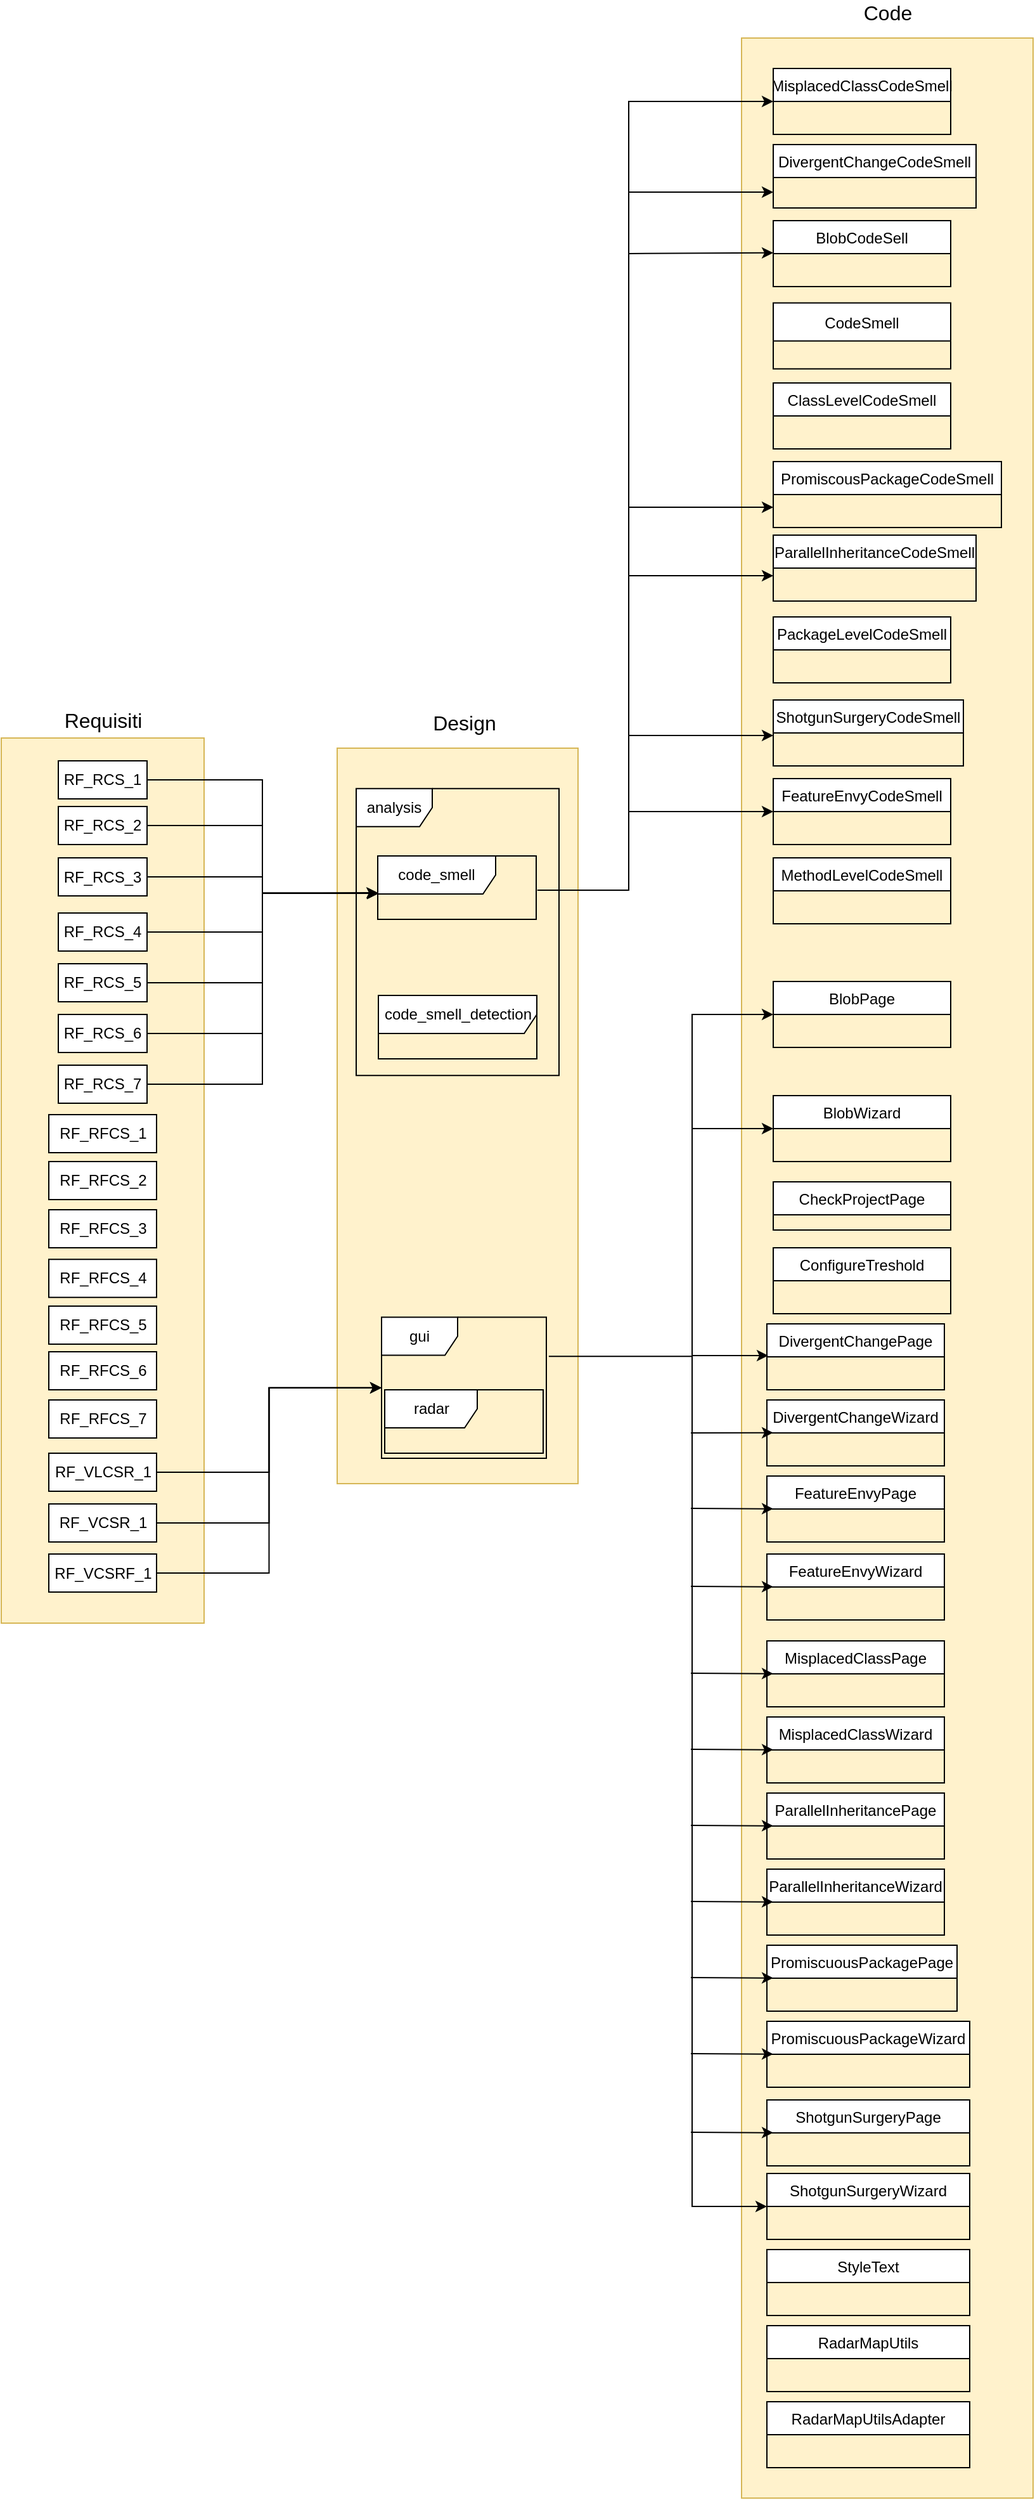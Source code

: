 <mxfile version="18.1.1" type="device"><diagram id="omjVIdMI0j78EckpS8r3" name="Page-1"><mxGraphModel dx="5114" dy="3099" grid="1" gridSize="10" guides="1" tooltips="1" connect="1" arrows="1" fold="1" page="1" pageScale="1" pageWidth="827" pageHeight="1169" math="0" shadow="0"><root><mxCell id="0"/><mxCell id="1" parent="0"/><mxCell id="1BuoXdEdj9g9K6j--a0f-65" value="" style="rounded=0;whiteSpace=wrap;html=1;fillColor=#fff2cc;strokeColor=#d6b656;" parent="1" vertex="1"><mxGeometry x="-1021" y="-400" width="230" height="1940" as="geometry"/></mxCell><mxCell id="1BuoXdEdj9g9K6j--a0f-1" value="" style="rounded=0;whiteSpace=wrap;html=1;fillColor=#fff2cc;strokeColor=#d6b656;" parent="1" vertex="1"><mxGeometry x="-1605" y="152" width="160" height="698" as="geometry"/></mxCell><mxCell id="1BuoXdEdj9g9K6j--a0f-4" value="RF_RCS_1" style="rounded=0;whiteSpace=wrap;html=1;" parent="1" vertex="1"><mxGeometry x="-1560" y="170" width="70" height="30" as="geometry"/></mxCell><mxCell id="vIYeBZmq3KHrT4NSOcYC-33" style="edgeStyle=orthogonalEdgeStyle;rounded=0;orthogonalLoop=1;jettySize=auto;html=1;entryX=0.005;entryY=0.59;entryDx=0;entryDy=0;entryPerimeter=0;" edge="1" parent="1" source="1BuoXdEdj9g9K6j--a0f-5" target="1BuoXdEdj9g9K6j--a0f-24"><mxGeometry relative="1" as="geometry"/></mxCell><mxCell id="1BuoXdEdj9g9K6j--a0f-5" value="RF_RCS_2" style="rounded=0;whiteSpace=wrap;html=1;" parent="1" vertex="1"><mxGeometry x="-1560" y="206" width="70" height="30" as="geometry"/></mxCell><mxCell id="vIYeBZmq3KHrT4NSOcYC-34" style="edgeStyle=orthogonalEdgeStyle;rounded=0;orthogonalLoop=1;jettySize=auto;html=1;entryX=0.005;entryY=0.59;entryDx=0;entryDy=0;entryPerimeter=0;" edge="1" parent="1" source="1BuoXdEdj9g9K6j--a0f-6" target="1BuoXdEdj9g9K6j--a0f-24"><mxGeometry relative="1" as="geometry"/></mxCell><mxCell id="1BuoXdEdj9g9K6j--a0f-6" value="RF_RCS_3" style="rounded=0;whiteSpace=wrap;html=1;" parent="1" vertex="1"><mxGeometry x="-1560" y="246.5" width="70" height="30" as="geometry"/></mxCell><mxCell id="1BuoXdEdj9g9K6j--a0f-18" value="" style="rounded=0;whiteSpace=wrap;html=1;fillColor=#fff2cc;strokeColor=#d6b656;" parent="1" vertex="1"><mxGeometry x="-1340" y="160" width="190" height="580" as="geometry"/></mxCell><mxCell id="1BuoXdEdj9g9K6j--a0f-21" value="analysis" style="shape=umlFrame;whiteSpace=wrap;html=1;" parent="1" vertex="1"><mxGeometry x="-1325" y="191.88" width="160" height="226.25" as="geometry"/></mxCell><mxCell id="1BuoXdEdj9g9K6j--a0f-23" value="code_smell_detection" style="shape=umlFrame;whiteSpace=wrap;html=1;width=125;height=30;" parent="1" vertex="1"><mxGeometry x="-1307.5" y="355" width="125" height="50" as="geometry"/></mxCell><mxCell id="1BuoXdEdj9g9K6j--a0f-84" style="edgeStyle=orthogonalEdgeStyle;rounded=0;orthogonalLoop=1;jettySize=auto;html=1;entryX=0;entryY=0.75;entryDx=0;entryDy=0;fontSize=16;exitX=1.007;exitY=0.54;exitDx=0;exitDy=0;exitPerimeter=0;" parent="1" source="1BuoXdEdj9g9K6j--a0f-24" target="1BuoXdEdj9g9K6j--a0f-33" edge="1"><mxGeometry relative="1" as="geometry"><Array as="points"><mxPoint x="-1110" y="272"/><mxPoint x="-1110" y="-278"/></Array></mxGeometry></mxCell><mxCell id="1BuoXdEdj9g9K6j--a0f-93" style="edgeStyle=orthogonalEdgeStyle;rounded=0;orthogonalLoop=1;jettySize=auto;html=1;entryX=0;entryY=0.5;entryDx=0;entryDy=0;fontSize=16;exitX=1.015;exitY=0.277;exitDx=0;exitDy=0;exitPerimeter=0;" parent="1" source="1BuoXdEdj9g9K6j--a0f-25" target="1BuoXdEdj9g9K6j--a0f-47" edge="1"><mxGeometry relative="1" as="geometry"><Array as="points"><mxPoint x="-1060" y="640"/><mxPoint x="-1060" y="460"/></Array></mxGeometry></mxCell><mxCell id="1BuoXdEdj9g9K6j--a0f-25" value="gui" style="shape=umlFrame;whiteSpace=wrap;html=1;" parent="1" vertex="1"><mxGeometry x="-1305" y="608.75" width="130" height="111.25" as="geometry"/></mxCell><mxCell id="1BuoXdEdj9g9K6j--a0f-27" value="ClassLevelCodeSmell" style="swimlane;fontStyle=0;childLayout=stackLayout;horizontal=1;startSize=26;horizontalStack=0;resizeParent=1;resizeParentMax=0;resizeLast=0;collapsible=1;marginBottom=0;" parent="1" vertex="1"><mxGeometry x="-996" y="-128" width="140" height="52" as="geometry"/></mxCell><mxCell id="1BuoXdEdj9g9K6j--a0f-31" value="BlobCodeSell" style="swimlane;fontStyle=0;childLayout=stackLayout;horizontal=1;startSize=26;horizontalStack=0;resizeParent=1;resizeParentMax=0;resizeLast=0;collapsible=1;marginBottom=0;" parent="1" vertex="1"><mxGeometry x="-996" y="-256" width="140" height="52" as="geometry"/></mxCell><mxCell id="1BuoXdEdj9g9K6j--a0f-32" value="CodeSmell" style="swimlane;fontStyle=0;childLayout=stackLayout;horizontal=1;startSize=30;horizontalStack=0;resizeParent=1;resizeParentMax=0;resizeLast=0;collapsible=1;marginBottom=0;" parent="1" vertex="1"><mxGeometry x="-996" y="-191.12" width="140" height="52" as="geometry"/></mxCell><mxCell id="1BuoXdEdj9g9K6j--a0f-33" value="DivergentChangeCodeSmell" style="swimlane;fontStyle=0;childLayout=stackLayout;horizontal=1;startSize=26;horizontalStack=0;resizeParent=1;resizeParentMax=0;resizeLast=0;collapsible=1;marginBottom=0;" parent="1" vertex="1"><mxGeometry x="-996" y="-316" width="160" height="50" as="geometry"/></mxCell><mxCell id="1BuoXdEdj9g9K6j--a0f-34" value="FeatureEnvyCodeSmell" style="swimlane;fontStyle=0;childLayout=stackLayout;horizontal=1;startSize=26;horizontalStack=0;resizeParent=1;resizeParentMax=0;resizeLast=0;collapsible=1;marginBottom=0;" parent="1" vertex="1"><mxGeometry x="-996" y="184" width="140" height="52" as="geometry"/></mxCell><mxCell id="1BuoXdEdj9g9K6j--a0f-35" value="MethodLevelCodeSmell" style="swimlane;fontStyle=0;childLayout=stackLayout;horizontal=1;startSize=26;horizontalStack=0;resizeParent=1;resizeParentMax=0;resizeLast=0;collapsible=1;marginBottom=0;" parent="1" vertex="1"><mxGeometry x="-996" y="246.5" width="140" height="52" as="geometry"/></mxCell><mxCell id="1BuoXdEdj9g9K6j--a0f-36" value="MisplacedClassCodeSmell" style="swimlane;fontStyle=0;childLayout=stackLayout;horizontal=1;startSize=26;horizontalStack=0;resizeParent=1;resizeParentMax=0;resizeLast=0;collapsible=1;marginBottom=0;" parent="1" vertex="1"><mxGeometry x="-996" y="-376" width="140" height="52" as="geometry"/></mxCell><mxCell id="1BuoXdEdj9g9K6j--a0f-37" value="PackageLevelCodeSmell" style="swimlane;fontStyle=0;childLayout=stackLayout;horizontal=1;startSize=26;horizontalStack=0;resizeParent=1;resizeParentMax=0;resizeLast=0;collapsible=1;marginBottom=0;" parent="1" vertex="1"><mxGeometry x="-996" y="56.5" width="140" height="52" as="geometry"/></mxCell><mxCell id="1BuoXdEdj9g9K6j--a0f-38" value="ParallelInheritanceCodeSmell" style="swimlane;fontStyle=0;childLayout=stackLayout;horizontal=1;startSize=26;horizontalStack=0;resizeParent=1;resizeParentMax=0;resizeLast=0;collapsible=1;marginBottom=0;" parent="1" vertex="1"><mxGeometry x="-996" y="-8" width="160" height="52" as="geometry"/></mxCell><mxCell id="1BuoXdEdj9g9K6j--a0f-39" value="PromiscousPackageCodeSmell" style="swimlane;fontStyle=0;childLayout=stackLayout;horizontal=1;startSize=26;horizontalStack=0;resizeParent=1;resizeParentMax=0;resizeLast=0;collapsible=1;marginBottom=0;" parent="1" vertex="1"><mxGeometry x="-996" y="-66" width="180" height="52" as="geometry"/></mxCell><mxCell id="1BuoXdEdj9g9K6j--a0f-40" value="ShotgunSurgeryCodeSmell" style="swimlane;fontStyle=0;childLayout=stackLayout;horizontal=1;startSize=26;horizontalStack=0;resizeParent=1;resizeParentMax=0;resizeLast=0;collapsible=1;marginBottom=0;" parent="1" vertex="1"><mxGeometry x="-996" y="122" width="150" height="52" as="geometry"/></mxCell><mxCell id="1BuoXdEdj9g9K6j--a0f-46" value="BlobPage" style="swimlane;fontStyle=0;childLayout=stackLayout;horizontal=1;startSize=26;horizontalStack=0;resizeParent=1;resizeParentMax=0;resizeLast=0;collapsible=1;marginBottom=0;" parent="1" vertex="1"><mxGeometry x="-996" y="344" width="140" height="52" as="geometry"/></mxCell><mxCell id="1BuoXdEdj9g9K6j--a0f-47" value="BlobWizard" style="swimlane;fontStyle=0;childLayout=stackLayout;horizontal=1;startSize=26;horizontalStack=0;resizeParent=1;resizeParentMax=0;resizeLast=0;collapsible=1;marginBottom=0;" parent="1" vertex="1"><mxGeometry x="-996" y="434" width="140" height="52" as="geometry"/></mxCell><mxCell id="1BuoXdEdj9g9K6j--a0f-49" value="ConfigureTreshold" style="swimlane;fontStyle=0;childLayout=stackLayout;horizontal=1;startSize=26;horizontalStack=0;resizeParent=1;resizeParentMax=0;resizeLast=0;collapsible=1;marginBottom=0;" parent="1" vertex="1"><mxGeometry x="-996" y="554" width="140" height="52" as="geometry"/></mxCell><mxCell id="1BuoXdEdj9g9K6j--a0f-50" value="DivergentChangePage" style="swimlane;fontStyle=0;childLayout=stackLayout;horizontal=1;startSize=26;horizontalStack=0;resizeParent=1;resizeParentMax=0;resizeLast=0;collapsible=1;marginBottom=0;" parent="1" vertex="1"><mxGeometry x="-1001" y="614" width="140" height="52" as="geometry"/></mxCell><mxCell id="1BuoXdEdj9g9K6j--a0f-95" value="" style="endArrow=classic;html=1;rounded=0;fontSize=16;" parent="1BuoXdEdj9g9K6j--a0f-50" edge="1"><mxGeometry width="50" height="50" relative="1" as="geometry"><mxPoint x="-59" y="25" as="sourcePoint"/><mxPoint x="1" y="25" as="targetPoint"/></mxGeometry></mxCell><mxCell id="1BuoXdEdj9g9K6j--a0f-51" value="DivergentChangeWizard" style="swimlane;fontStyle=0;childLayout=stackLayout;horizontal=1;startSize=26;horizontalStack=0;resizeParent=1;resizeParentMax=0;resizeLast=0;collapsible=1;marginBottom=0;" parent="1" vertex="1"><mxGeometry x="-1001" y="674" width="140" height="52" as="geometry"/></mxCell><mxCell id="1BuoXdEdj9g9K6j--a0f-52" value="FeatureEnvyPage" style="swimlane;fontStyle=0;childLayout=stackLayout;horizontal=1;startSize=26;horizontalStack=0;resizeParent=1;resizeParentMax=0;resizeLast=0;collapsible=1;marginBottom=0;" parent="1" vertex="1"><mxGeometry x="-1001" y="734" width="140" height="52" as="geometry"/></mxCell><mxCell id="1BuoXdEdj9g9K6j--a0f-53" value="FeatureEnvyWizard" style="swimlane;fontStyle=0;childLayout=stackLayout;horizontal=1;startSize=26;horizontalStack=0;resizeParent=1;resizeParentMax=0;resizeLast=0;collapsible=1;marginBottom=0;" parent="1" vertex="1"><mxGeometry x="-1001" y="795.5" width="140" height="52" as="geometry"/></mxCell><mxCell id="1BuoXdEdj9g9K6j--a0f-54" value="MisplacedClassPage" style="swimlane;fontStyle=0;childLayout=stackLayout;horizontal=1;startSize=26;horizontalStack=0;resizeParent=1;resizeParentMax=0;resizeLast=0;collapsible=1;marginBottom=0;" parent="1" vertex="1"><mxGeometry x="-1001" y="864" width="140" height="52" as="geometry"/></mxCell><mxCell id="1BuoXdEdj9g9K6j--a0f-55" value="MisplacedClassWizard" style="swimlane;fontStyle=0;childLayout=stackLayout;horizontal=1;startSize=26;horizontalStack=0;resizeParent=1;resizeParentMax=0;resizeLast=0;collapsible=1;marginBottom=0;" parent="1" vertex="1"><mxGeometry x="-1001" y="924" width="140" height="52" as="geometry"/></mxCell><mxCell id="1BuoXdEdj9g9K6j--a0f-56" value="ParallelInheritancePage" style="swimlane;fontStyle=0;childLayout=stackLayout;horizontal=1;startSize=26;horizontalStack=0;resizeParent=1;resizeParentMax=0;resizeLast=0;collapsible=1;marginBottom=0;" parent="1" vertex="1"><mxGeometry x="-1001" y="984" width="140" height="52" as="geometry"/></mxCell><mxCell id="1BuoXdEdj9g9K6j--a0f-57" value="ParallelInheritanceWizard" style="swimlane;fontStyle=0;childLayout=stackLayout;horizontal=1;startSize=26;horizontalStack=0;resizeParent=1;resizeParentMax=0;resizeLast=0;collapsible=1;marginBottom=0;" parent="1" vertex="1"><mxGeometry x="-1001" y="1044" width="140" height="52" as="geometry"/></mxCell><mxCell id="1BuoXdEdj9g9K6j--a0f-58" value="PromiscuousPackagePage" style="swimlane;fontStyle=0;childLayout=stackLayout;horizontal=1;startSize=26;horizontalStack=0;resizeParent=1;resizeParentMax=0;resizeLast=0;collapsible=1;marginBottom=0;" parent="1" vertex="1"><mxGeometry x="-1001" y="1104" width="150" height="52" as="geometry"/></mxCell><mxCell id="1BuoXdEdj9g9K6j--a0f-59" value="PromiscuousPackageWizard" style="swimlane;fontStyle=0;childLayout=stackLayout;horizontal=1;startSize=26;horizontalStack=0;resizeParent=1;resizeParentMax=0;resizeLast=0;collapsible=1;marginBottom=0;" parent="1" vertex="1"><mxGeometry x="-1001" y="1164" width="160" height="52" as="geometry"/></mxCell><mxCell id="1BuoXdEdj9g9K6j--a0f-60" value="ShotgunSurgeryPage" style="swimlane;fontStyle=0;childLayout=stackLayout;horizontal=1;startSize=26;horizontalStack=0;resizeParent=1;resizeParentMax=0;resizeLast=0;collapsible=1;marginBottom=0;" parent="1" vertex="1"><mxGeometry x="-1001" y="1226" width="160" height="52" as="geometry"/></mxCell><mxCell id="1BuoXdEdj9g9K6j--a0f-61" value="ShotgunSurgeryWizard" style="swimlane;fontStyle=0;childLayout=stackLayout;horizontal=1;startSize=26;horizontalStack=0;resizeParent=1;resizeParentMax=0;resizeLast=0;collapsible=1;marginBottom=0;" parent="1" vertex="1"><mxGeometry x="-1001" y="1284" width="160" height="52" as="geometry"/></mxCell><mxCell id="1BuoXdEdj9g9K6j--a0f-62" value="StyleText" style="swimlane;fontStyle=0;childLayout=stackLayout;horizontal=1;startSize=26;horizontalStack=0;resizeParent=1;resizeParentMax=0;resizeLast=0;collapsible=1;marginBottom=0;" parent="1" vertex="1"><mxGeometry x="-1001" y="1344" width="160" height="52" as="geometry"/></mxCell><mxCell id="1BuoXdEdj9g9K6j--a0f-63" value="RadarMapUtils" style="swimlane;fontStyle=0;childLayout=stackLayout;horizontal=1;startSize=26;horizontalStack=0;resizeParent=1;resizeParentMax=0;resizeLast=0;collapsible=1;marginBottom=0;" parent="1" vertex="1"><mxGeometry x="-1001" y="1404" width="160" height="52" as="geometry"/></mxCell><mxCell id="1BuoXdEdj9g9K6j--a0f-64" value="RadarMapUtilsAdapter" style="swimlane;fontStyle=0;childLayout=stackLayout;horizontal=1;startSize=26;horizontalStack=0;resizeParent=1;resizeParentMax=0;resizeLast=0;collapsible=1;marginBottom=0;" parent="1" vertex="1"><mxGeometry x="-1001" y="1464" width="160" height="52" as="geometry"/></mxCell><mxCell id="1BuoXdEdj9g9K6j--a0f-66" value="&lt;font style=&quot;font-size: 16px;&quot;&gt;Requisiti&lt;/font&gt;" style="text;html=1;align=center;verticalAlign=middle;resizable=0;points=[];autosize=1;strokeColor=none;fillColor=none;" parent="1" vertex="1"><mxGeometry x="-1565" y="128" width="80" height="20" as="geometry"/></mxCell><mxCell id="1BuoXdEdj9g9K6j--a0f-67" value="&lt;font style=&quot;font-size: 16px;&quot;&gt;Design&lt;/font&gt;" style="text;html=1;align=center;verticalAlign=middle;resizable=0;points=[];autosize=1;strokeColor=none;fillColor=none;" parent="1" vertex="1"><mxGeometry x="-1275" y="130" width="70" height="20" as="geometry"/></mxCell><mxCell id="1BuoXdEdj9g9K6j--a0f-68" value="&lt;font style=&quot;font-size: 16px;&quot;&gt;Code&lt;/font&gt;" style="text;html=1;align=center;verticalAlign=middle;resizable=0;points=[];autosize=1;strokeColor=none;fillColor=none;" parent="1" vertex="1"><mxGeometry x="-931" y="-430" width="50" height="20" as="geometry"/></mxCell><mxCell id="1BuoXdEdj9g9K6j--a0f-79" value="radar" style="shape=umlFrame;whiteSpace=wrap;html=1;width=73;height=30;" parent="1" vertex="1"><mxGeometry x="-1302.5" y="666" width="125" height="50" as="geometry"/></mxCell><mxCell id="1BuoXdEdj9g9K6j--a0f-86" value="" style="endArrow=classic;html=1;rounded=0;fontSize=16;" parent="1" edge="1"><mxGeometry width="50" height="50" relative="1" as="geometry"><mxPoint x="-1110" y="-230" as="sourcePoint"/><mxPoint x="-996" y="-230.62" as="targetPoint"/></mxGeometry></mxCell><mxCell id="1BuoXdEdj9g9K6j--a0f-88" value="" style="endArrow=classic;html=1;rounded=0;fontSize=16;" parent="1" edge="1"><mxGeometry width="50" height="50" relative="1" as="geometry"><mxPoint x="-1110" y="-30" as="sourcePoint"/><mxPoint x="-996" y="-30" as="targetPoint"/></mxGeometry></mxCell><mxCell id="1BuoXdEdj9g9K6j--a0f-89" value="" style="endArrow=classic;html=1;rounded=0;fontSize=16;" parent="1" edge="1"><mxGeometry width="50" height="50" relative="1" as="geometry"><mxPoint x="-1110" y="24" as="sourcePoint"/><mxPoint x="-996" y="24" as="targetPoint"/></mxGeometry></mxCell><mxCell id="1BuoXdEdj9g9K6j--a0f-90" value="" style="endArrow=classic;html=1;rounded=0;fontSize=16;" parent="1" edge="1"><mxGeometry width="50" height="50" relative="1" as="geometry"><mxPoint x="-1110" y="150" as="sourcePoint"/><mxPoint x="-996" y="150" as="targetPoint"/></mxGeometry></mxCell><mxCell id="1BuoXdEdj9g9K6j--a0f-91" value="" style="endArrow=classic;html=1;rounded=0;fontSize=16;" parent="1" edge="1"><mxGeometry width="50" height="50" relative="1" as="geometry"><mxPoint x="-1110" y="210" as="sourcePoint"/><mxPoint x="-996" y="210" as="targetPoint"/></mxGeometry></mxCell><mxCell id="1BuoXdEdj9g9K6j--a0f-92" value="" style="endArrow=classic;html=1;rounded=0;fontSize=16;" parent="1" edge="1"><mxGeometry width="50" height="50" relative="1" as="geometry"><mxPoint x="-1110" y="-270" as="sourcePoint"/><mxPoint x="-996" y="-350" as="targetPoint"/><Array as="points"><mxPoint x="-1110" y="-350"/></Array></mxGeometry></mxCell><mxCell id="1BuoXdEdj9g9K6j--a0f-96" value="" style="endArrow=classic;html=1;rounded=0;fontSize=16;entryX=0;entryY=0.5;entryDx=0;entryDy=0;" parent="1" target="1BuoXdEdj9g9K6j--a0f-61" edge="1"><mxGeometry width="50" height="50" relative="1" as="geometry"><mxPoint x="-1060" y="640" as="sourcePoint"/><mxPoint x="-1061" y="1330" as="targetPoint"/><Array as="points"><mxPoint x="-1060" y="1310"/></Array></mxGeometry></mxCell><mxCell id="1BuoXdEdj9g9K6j--a0f-98" value="" style="endArrow=classic;html=1;rounded=0;fontSize=16;" parent="1" edge="1"><mxGeometry width="50" height="50" relative="1" as="geometry"><mxPoint x="-1061" y="759.47" as="sourcePoint"/><mxPoint x="-996" y="759.85" as="targetPoint"/></mxGeometry></mxCell><mxCell id="1BuoXdEdj9g9K6j--a0f-97" value="" style="endArrow=classic;html=1;rounded=0;fontSize=16;" parent="1" edge="1"><mxGeometry width="50" height="50" relative="1" as="geometry"><mxPoint x="-1061" y="700" as="sourcePoint"/><mxPoint x="-996" y="699.85" as="targetPoint"/></mxGeometry></mxCell><mxCell id="1BuoXdEdj9g9K6j--a0f-99" value="" style="endArrow=classic;html=1;rounded=0;fontSize=16;" parent="1" edge="1"><mxGeometry width="50" height="50" relative="1" as="geometry"><mxPoint x="-1061" y="820.97" as="sourcePoint"/><mxPoint x="-996" y="821.35" as="targetPoint"/></mxGeometry></mxCell><mxCell id="1BuoXdEdj9g9K6j--a0f-100" value="" style="endArrow=classic;html=1;rounded=0;fontSize=16;" parent="1" edge="1"><mxGeometry width="50" height="50" relative="1" as="geometry"><mxPoint x="-1061" y="889.47" as="sourcePoint"/><mxPoint x="-996" y="889.85" as="targetPoint"/></mxGeometry></mxCell><mxCell id="1BuoXdEdj9g9K6j--a0f-101" value="" style="endArrow=classic;html=1;rounded=0;fontSize=16;" parent="1" edge="1"><mxGeometry width="50" height="50" relative="1" as="geometry"><mxPoint x="-1061" y="949.47" as="sourcePoint"/><mxPoint x="-996" y="949.85" as="targetPoint"/></mxGeometry></mxCell><mxCell id="1BuoXdEdj9g9K6j--a0f-102" value="" style="endArrow=classic;html=1;rounded=0;fontSize=16;" parent="1" edge="1"><mxGeometry width="50" height="50" relative="1" as="geometry"><mxPoint x="-1061" y="1009.47" as="sourcePoint"/><mxPoint x="-996" y="1009.85" as="targetPoint"/></mxGeometry></mxCell><mxCell id="1BuoXdEdj9g9K6j--a0f-103" value="" style="endArrow=classic;html=1;rounded=0;fontSize=16;" parent="1" edge="1"><mxGeometry width="50" height="50" relative="1" as="geometry"><mxPoint x="-1061" y="1069.47" as="sourcePoint"/><mxPoint x="-996" y="1069.85" as="targetPoint"/></mxGeometry></mxCell><mxCell id="1BuoXdEdj9g9K6j--a0f-104" value="" style="endArrow=classic;html=1;rounded=0;fontSize=16;" parent="1" edge="1"><mxGeometry width="50" height="50" relative="1" as="geometry"><mxPoint x="-1061" y="1129.47" as="sourcePoint"/><mxPoint x="-996" y="1129.85" as="targetPoint"/></mxGeometry></mxCell><mxCell id="1BuoXdEdj9g9K6j--a0f-105" value="" style="endArrow=classic;html=1;rounded=0;fontSize=16;" parent="1" edge="1"><mxGeometry width="50" height="50" relative="1" as="geometry"><mxPoint x="-1061" y="1189.47" as="sourcePoint"/><mxPoint x="-996" y="1189.85" as="targetPoint"/></mxGeometry></mxCell><mxCell id="1BuoXdEdj9g9K6j--a0f-106" value="" style="endArrow=classic;html=1;rounded=0;fontSize=16;" parent="1" edge="1"><mxGeometry width="50" height="50" relative="1" as="geometry"><mxPoint x="-1061" y="1251.47" as="sourcePoint"/><mxPoint x="-996" y="1251.85" as="targetPoint"/></mxGeometry></mxCell><mxCell id="1BuoXdEdj9g9K6j--a0f-107" value="" style="endArrow=classic;html=1;rounded=0;fontSize=16;entryX=0;entryY=0.5;entryDx=0;entryDy=0;" parent="1" target="1BuoXdEdj9g9K6j--a0f-46" edge="1"><mxGeometry width="50" height="50" relative="1" as="geometry"><mxPoint x="-1060" y="460" as="sourcePoint"/><mxPoint x="-986" y="529.0" as="targetPoint"/><Array as="points"><mxPoint x="-1060" y="420"/><mxPoint x="-1060" y="370"/></Array></mxGeometry></mxCell><mxCell id="vIYeBZmq3KHrT4NSOcYC-35" style="edgeStyle=orthogonalEdgeStyle;rounded=0;orthogonalLoop=1;jettySize=auto;html=1;entryX=0.005;entryY=0.59;entryDx=0;entryDy=0;entryPerimeter=0;" edge="1" parent="1" source="vIYeBZmq3KHrT4NSOcYC-12" target="1BuoXdEdj9g9K6j--a0f-24"><mxGeometry relative="1" as="geometry"/></mxCell><mxCell id="vIYeBZmq3KHrT4NSOcYC-12" value="RF_RCS_4" style="rounded=0;whiteSpace=wrap;html=1;" vertex="1" parent="1"><mxGeometry x="-1560" y="290" width="70" height="30" as="geometry"/></mxCell><mxCell id="vIYeBZmq3KHrT4NSOcYC-36" style="edgeStyle=orthogonalEdgeStyle;rounded=0;orthogonalLoop=1;jettySize=auto;html=1;entryX=0.005;entryY=0.59;entryDx=0;entryDy=0;entryPerimeter=0;" edge="1" parent="1" source="vIYeBZmq3KHrT4NSOcYC-13" target="1BuoXdEdj9g9K6j--a0f-24"><mxGeometry relative="1" as="geometry"/></mxCell><mxCell id="vIYeBZmq3KHrT4NSOcYC-13" value="RF_RCS_5" style="rounded=0;whiteSpace=wrap;html=1;" vertex="1" parent="1"><mxGeometry x="-1560" y="330" width="70" height="30" as="geometry"/></mxCell><mxCell id="vIYeBZmq3KHrT4NSOcYC-37" style="edgeStyle=orthogonalEdgeStyle;rounded=0;orthogonalLoop=1;jettySize=auto;html=1;entryX=0;entryY=0.581;entryDx=0;entryDy=0;entryPerimeter=0;" edge="1" parent="1" source="vIYeBZmq3KHrT4NSOcYC-14" target="1BuoXdEdj9g9K6j--a0f-24"><mxGeometry relative="1" as="geometry"><mxPoint x="-1350" y="380" as="targetPoint"/></mxGeometry></mxCell><mxCell id="vIYeBZmq3KHrT4NSOcYC-14" value="RF_RCS_6" style="rounded=0;whiteSpace=wrap;html=1;" vertex="1" parent="1"><mxGeometry x="-1560" y="370" width="70" height="30" as="geometry"/></mxCell><mxCell id="vIYeBZmq3KHrT4NSOcYC-38" style="edgeStyle=orthogonalEdgeStyle;rounded=0;orthogonalLoop=1;jettySize=auto;html=1;entryX=0.006;entryY=0.589;entryDx=0;entryDy=0;entryPerimeter=0;" edge="1" parent="1" source="vIYeBZmq3KHrT4NSOcYC-15" target="1BuoXdEdj9g9K6j--a0f-24"><mxGeometry relative="1" as="geometry"/></mxCell><mxCell id="vIYeBZmq3KHrT4NSOcYC-15" value="RF_RCS_7" style="rounded=0;whiteSpace=wrap;html=1;" vertex="1" parent="1"><mxGeometry x="-1560" y="410" width="70" height="30" as="geometry"/></mxCell><mxCell id="vIYeBZmq3KHrT4NSOcYC-16" value="RF_RFCS_1" style="rounded=0;whiteSpace=wrap;html=1;" vertex="1" parent="1"><mxGeometry x="-1567.5" y="449" width="85" height="30" as="geometry"/></mxCell><mxCell id="vIYeBZmq3KHrT4NSOcYC-23" value="RF_RFCS_2" style="rounded=0;whiteSpace=wrap;html=1;" vertex="1" parent="1"><mxGeometry x="-1567.5" y="486" width="85" height="30" as="geometry"/></mxCell><mxCell id="vIYeBZmq3KHrT4NSOcYC-24" value="RF_RFCS_3" style="rounded=0;whiteSpace=wrap;html=1;" vertex="1" parent="1"><mxGeometry x="-1567.5" y="524" width="85" height="30" as="geometry"/></mxCell><mxCell id="vIYeBZmq3KHrT4NSOcYC-25" value="RF_RFCS_4" style="rounded=0;whiteSpace=wrap;html=1;" vertex="1" parent="1"><mxGeometry x="-1567.5" y="563.13" width="85" height="30" as="geometry"/></mxCell><mxCell id="vIYeBZmq3KHrT4NSOcYC-26" value="RF_RFCS_5" style="rounded=0;whiteSpace=wrap;html=1;" vertex="1" parent="1"><mxGeometry x="-1567.5" y="600" width="85" height="30" as="geometry"/></mxCell><mxCell id="vIYeBZmq3KHrT4NSOcYC-27" value="RF_RFCS_6" style="rounded=0;whiteSpace=wrap;html=1;" vertex="1" parent="1"><mxGeometry x="-1567.5" y="636" width="85" height="30" as="geometry"/></mxCell><mxCell id="vIYeBZmq3KHrT4NSOcYC-28" value="RF_RFCS_7" style="rounded=0;whiteSpace=wrap;html=1;" vertex="1" parent="1"><mxGeometry x="-1567.5" y="674" width="85" height="30" as="geometry"/></mxCell><mxCell id="vIYeBZmq3KHrT4NSOcYC-39" style="edgeStyle=orthogonalEdgeStyle;rounded=0;orthogonalLoop=1;jettySize=auto;html=1;" edge="1" parent="1" source="vIYeBZmq3KHrT4NSOcYC-29" target="1BuoXdEdj9g9K6j--a0f-25"><mxGeometry relative="1" as="geometry"/></mxCell><mxCell id="vIYeBZmq3KHrT4NSOcYC-29" value="RF_VLCSR_1" style="rounded=0;whiteSpace=wrap;html=1;" vertex="1" parent="1"><mxGeometry x="-1567.5" y="716" width="85" height="30" as="geometry"/></mxCell><mxCell id="vIYeBZmq3KHrT4NSOcYC-40" style="edgeStyle=orthogonalEdgeStyle;rounded=0;orthogonalLoop=1;jettySize=auto;html=1;entryX=0;entryY=0.5;entryDx=0;entryDy=0;entryPerimeter=0;" edge="1" parent="1" source="vIYeBZmq3KHrT4NSOcYC-30" target="1BuoXdEdj9g9K6j--a0f-25"><mxGeometry relative="1" as="geometry"/></mxCell><mxCell id="vIYeBZmq3KHrT4NSOcYC-30" value="RF_VCSR_1" style="rounded=0;whiteSpace=wrap;html=1;" vertex="1" parent="1"><mxGeometry x="-1567.5" y="756" width="85" height="30" as="geometry"/></mxCell><mxCell id="vIYeBZmq3KHrT4NSOcYC-41" style="edgeStyle=orthogonalEdgeStyle;rounded=0;orthogonalLoop=1;jettySize=auto;html=1;entryX=0;entryY=0.5;entryDx=0;entryDy=0;entryPerimeter=0;" edge="1" parent="1" source="vIYeBZmq3KHrT4NSOcYC-31" target="1BuoXdEdj9g9K6j--a0f-25"><mxGeometry relative="1" as="geometry"/></mxCell><mxCell id="vIYeBZmq3KHrT4NSOcYC-31" value="RF_VCSRF_1" style="rounded=0;whiteSpace=wrap;html=1;" vertex="1" parent="1"><mxGeometry x="-1567.5" y="795.5" width="85" height="30" as="geometry"/></mxCell><mxCell id="1BuoXdEdj9g9K6j--a0f-24" value="code_smell" style="shape=umlFrame;whiteSpace=wrap;html=1;width=93;height=30;" parent="1" vertex="1"><mxGeometry x="-1308" y="245" width="125" height="50" as="geometry"/></mxCell><mxCell id="vIYeBZmq3KHrT4NSOcYC-32" style="edgeStyle=orthogonalEdgeStyle;rounded=0;orthogonalLoop=1;jettySize=auto;html=1;entryX=0.005;entryY=0.59;entryDx=0;entryDy=0;entryPerimeter=0;" edge="1" parent="1" source="1BuoXdEdj9g9K6j--a0f-4" target="1BuoXdEdj9g9K6j--a0f-24"><mxGeometry relative="1" as="geometry"/></mxCell><mxCell id="vIYeBZmq3KHrT4NSOcYC-42" value="CheckProjectPage" style="swimlane;fontStyle=0;childLayout=stackLayout;horizontal=1;startSize=26;horizontalStack=0;resizeParent=1;resizeParentMax=0;resizeLast=0;collapsible=1;marginBottom=0;" vertex="1" parent="1"><mxGeometry x="-996" y="502" width="140" height="38" as="geometry"/></mxCell></root></mxGraphModel></diagram></mxfile>